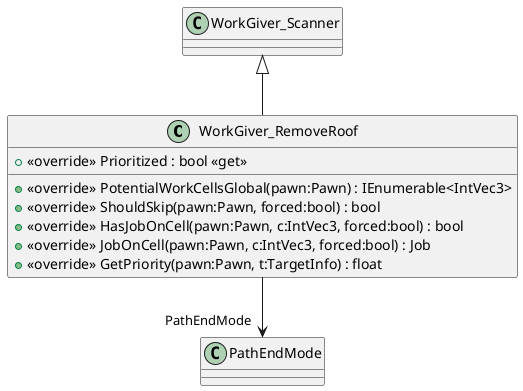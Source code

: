 @startuml
class WorkGiver_RemoveRoof {
    + <<override>> Prioritized : bool <<get>>
    + <<override>> PotentialWorkCellsGlobal(pawn:Pawn) : IEnumerable<IntVec3>
    + <<override>> ShouldSkip(pawn:Pawn, forced:bool) : bool
    + <<override>> HasJobOnCell(pawn:Pawn, c:IntVec3, forced:bool) : bool
    + <<override>> JobOnCell(pawn:Pawn, c:IntVec3, forced:bool) : Job
    + <<override>> GetPriority(pawn:Pawn, t:TargetInfo) : float
}
WorkGiver_Scanner <|-- WorkGiver_RemoveRoof
WorkGiver_RemoveRoof --> "PathEndMode" PathEndMode
@enduml
